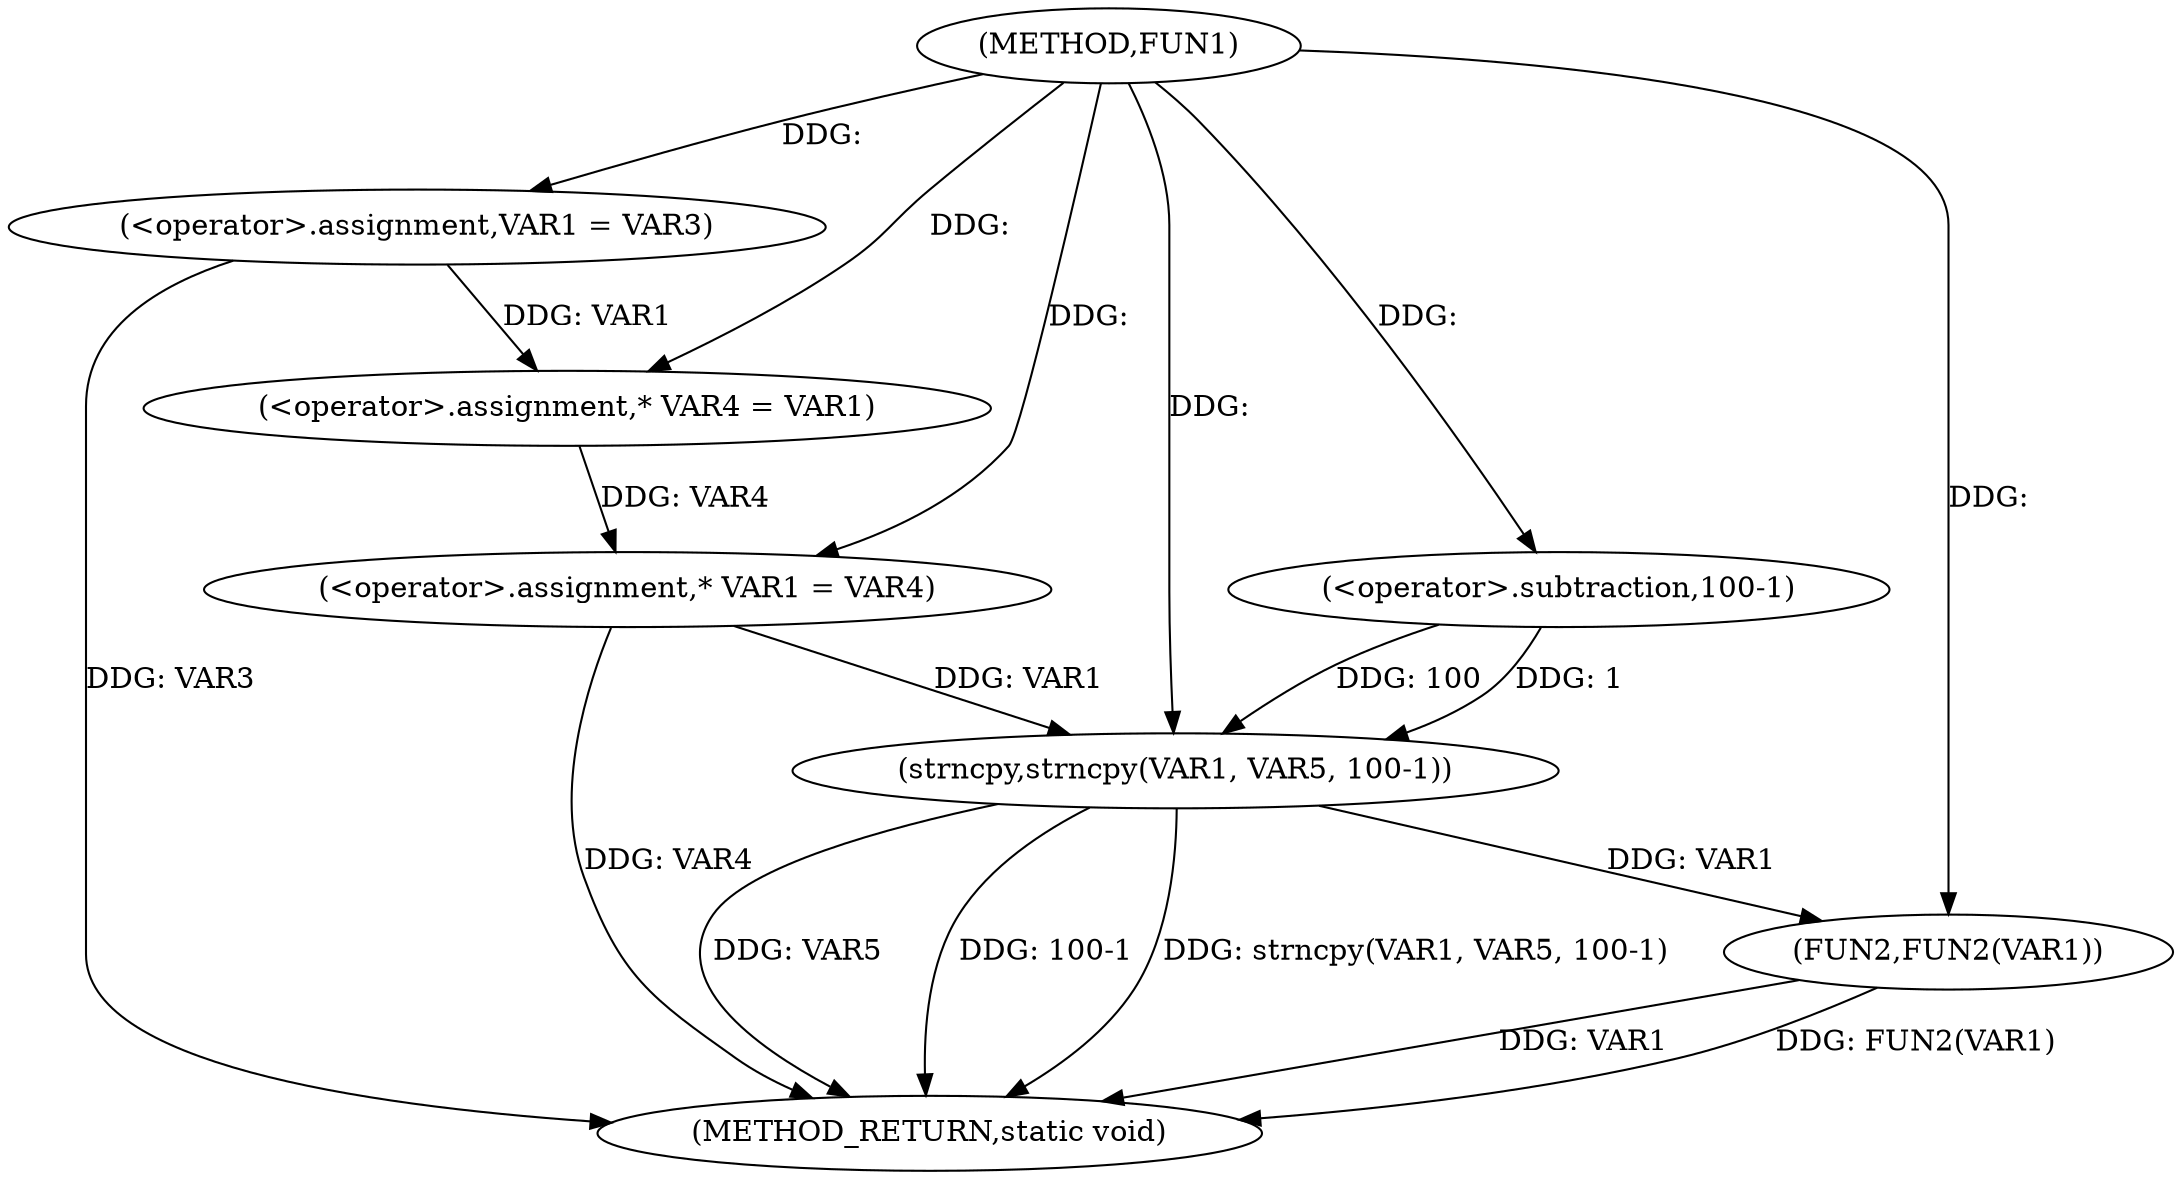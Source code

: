 digraph FUN1 {  
"1000100" [label = "(METHOD,FUN1)" ]
"1000127" [label = "(METHOD_RETURN,static void)" ]
"1000105" [label = "(<operator>.assignment,VAR1 = VAR3)" ]
"1000110" [label = "(<operator>.assignment,* VAR4 = VAR1)" ]
"1000114" [label = "(<operator>.assignment,* VAR1 = VAR4)" ]
"1000119" [label = "(strncpy,strncpy(VAR1, VAR5, 100-1))" ]
"1000122" [label = "(<operator>.subtraction,100-1)" ]
"1000125" [label = "(FUN2,FUN2(VAR1))" ]
  "1000125" -> "1000127"  [ label = "DDG: VAR1"] 
  "1000125" -> "1000127"  [ label = "DDG: FUN2(VAR1)"] 
  "1000105" -> "1000127"  [ label = "DDG: VAR3"] 
  "1000119" -> "1000127"  [ label = "DDG: VAR5"] 
  "1000119" -> "1000127"  [ label = "DDG: 100-1"] 
  "1000119" -> "1000127"  [ label = "DDG: strncpy(VAR1, VAR5, 100-1)"] 
  "1000114" -> "1000127"  [ label = "DDG: VAR4"] 
  "1000100" -> "1000105"  [ label = "DDG: "] 
  "1000105" -> "1000110"  [ label = "DDG: VAR1"] 
  "1000100" -> "1000110"  [ label = "DDG: "] 
  "1000110" -> "1000114"  [ label = "DDG: VAR4"] 
  "1000100" -> "1000114"  [ label = "DDG: "] 
  "1000114" -> "1000119"  [ label = "DDG: VAR1"] 
  "1000100" -> "1000119"  [ label = "DDG: "] 
  "1000122" -> "1000119"  [ label = "DDG: 100"] 
  "1000122" -> "1000119"  [ label = "DDG: 1"] 
  "1000100" -> "1000122"  [ label = "DDG: "] 
  "1000119" -> "1000125"  [ label = "DDG: VAR1"] 
  "1000100" -> "1000125"  [ label = "DDG: "] 
}
